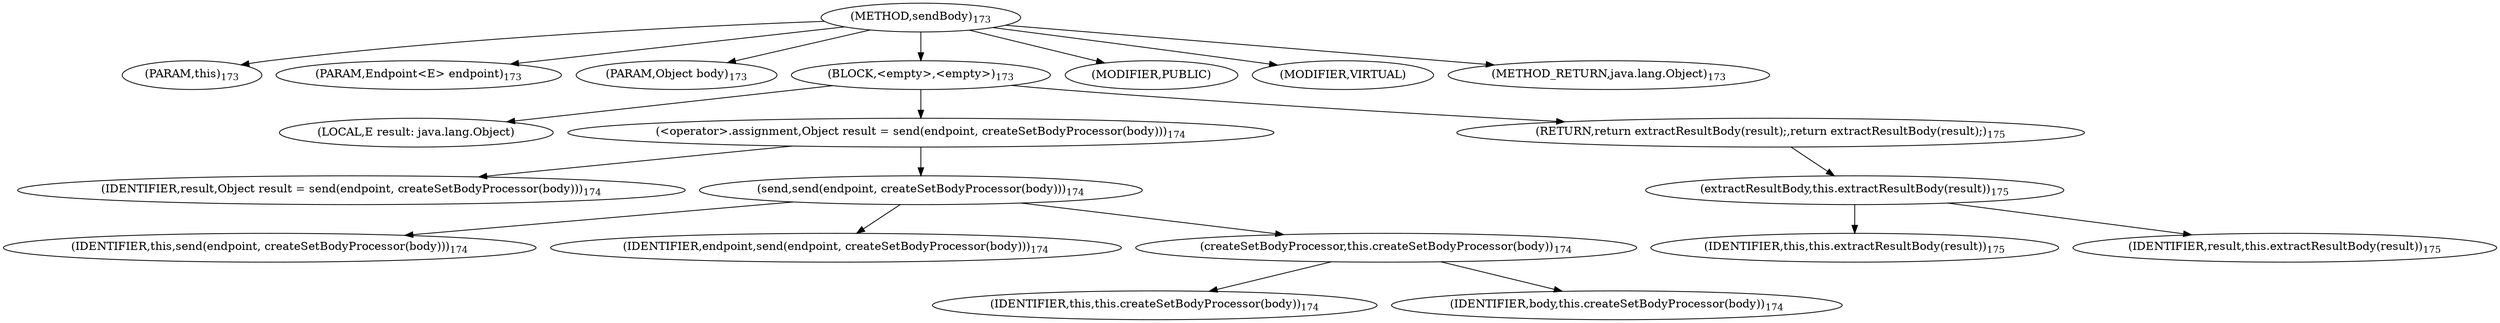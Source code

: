 digraph "sendBody" {  
"344" [label = <(METHOD,sendBody)<SUB>173</SUB>> ]
"25" [label = <(PARAM,this)<SUB>173</SUB>> ]
"345" [label = <(PARAM,Endpoint&lt;E&gt; endpoint)<SUB>173</SUB>> ]
"346" [label = <(PARAM,Object body)<SUB>173</SUB>> ]
"347" [label = <(BLOCK,&lt;empty&gt;,&lt;empty&gt;)<SUB>173</SUB>> ]
"348" [label = <(LOCAL,E result: java.lang.Object)> ]
"349" [label = <(&lt;operator&gt;.assignment,Object result = send(endpoint, createSetBodyProcessor(body)))<SUB>174</SUB>> ]
"350" [label = <(IDENTIFIER,result,Object result = send(endpoint, createSetBodyProcessor(body)))<SUB>174</SUB>> ]
"351" [label = <(send,send(endpoint, createSetBodyProcessor(body)))<SUB>174</SUB>> ]
"26" [label = <(IDENTIFIER,this,send(endpoint, createSetBodyProcessor(body)))<SUB>174</SUB>> ]
"352" [label = <(IDENTIFIER,endpoint,send(endpoint, createSetBodyProcessor(body)))<SUB>174</SUB>> ]
"353" [label = <(createSetBodyProcessor,this.createSetBodyProcessor(body))<SUB>174</SUB>> ]
"24" [label = <(IDENTIFIER,this,this.createSetBodyProcessor(body))<SUB>174</SUB>> ]
"354" [label = <(IDENTIFIER,body,this.createSetBodyProcessor(body))<SUB>174</SUB>> ]
"355" [label = <(RETURN,return extractResultBody(result);,return extractResultBody(result);)<SUB>175</SUB>> ]
"356" [label = <(extractResultBody,this.extractResultBody(result))<SUB>175</SUB>> ]
"27" [label = <(IDENTIFIER,this,this.extractResultBody(result))<SUB>175</SUB>> ]
"357" [label = <(IDENTIFIER,result,this.extractResultBody(result))<SUB>175</SUB>> ]
"358" [label = <(MODIFIER,PUBLIC)> ]
"359" [label = <(MODIFIER,VIRTUAL)> ]
"360" [label = <(METHOD_RETURN,java.lang.Object)<SUB>173</SUB>> ]
  "344" -> "25" 
  "344" -> "345" 
  "344" -> "346" 
  "344" -> "347" 
  "344" -> "358" 
  "344" -> "359" 
  "344" -> "360" 
  "347" -> "348" 
  "347" -> "349" 
  "347" -> "355" 
  "349" -> "350" 
  "349" -> "351" 
  "351" -> "26" 
  "351" -> "352" 
  "351" -> "353" 
  "353" -> "24" 
  "353" -> "354" 
  "355" -> "356" 
  "356" -> "27" 
  "356" -> "357" 
}
